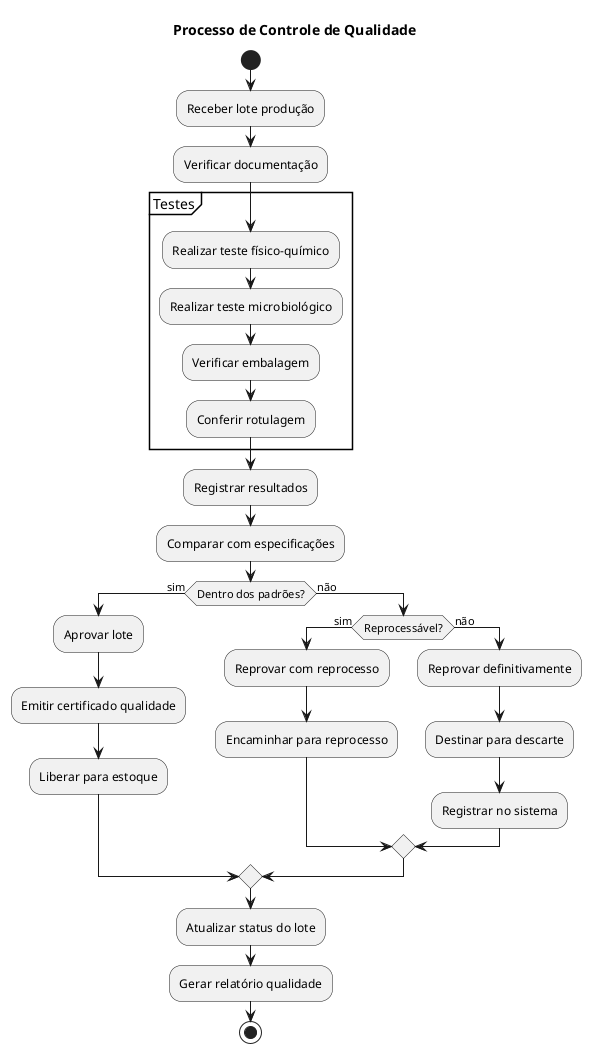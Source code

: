 @startuml
title Processo de Controle de Qualidade

start
:Receber lote produção;
:Verificar documentação;

partition Testes {
  :Realizar teste físico-químico;
  :Realizar teste microbiológico;
  :Verificar embalagem;
  :Conferir rotulagem;
}

:Registrar resultados;
:Comparar com especificações;

if (Dentro dos padrões?) then (sim)
  :Aprovar lote;
  :Emitir certificado qualidade;
  :Liberar para estoque;
else (não)
  if (Reprocessável?) then (sim)
    :Reprovar com reprocesso;
    :Encaminhar para reprocesso;
  else (não)
    :Reprovar definitivamente;
    :Destinar para descarte;
    :Registrar no sistema;
  endif
endif

:Atualizar status do lote;
:Gerar relatório qualidade;

stop
@enduml